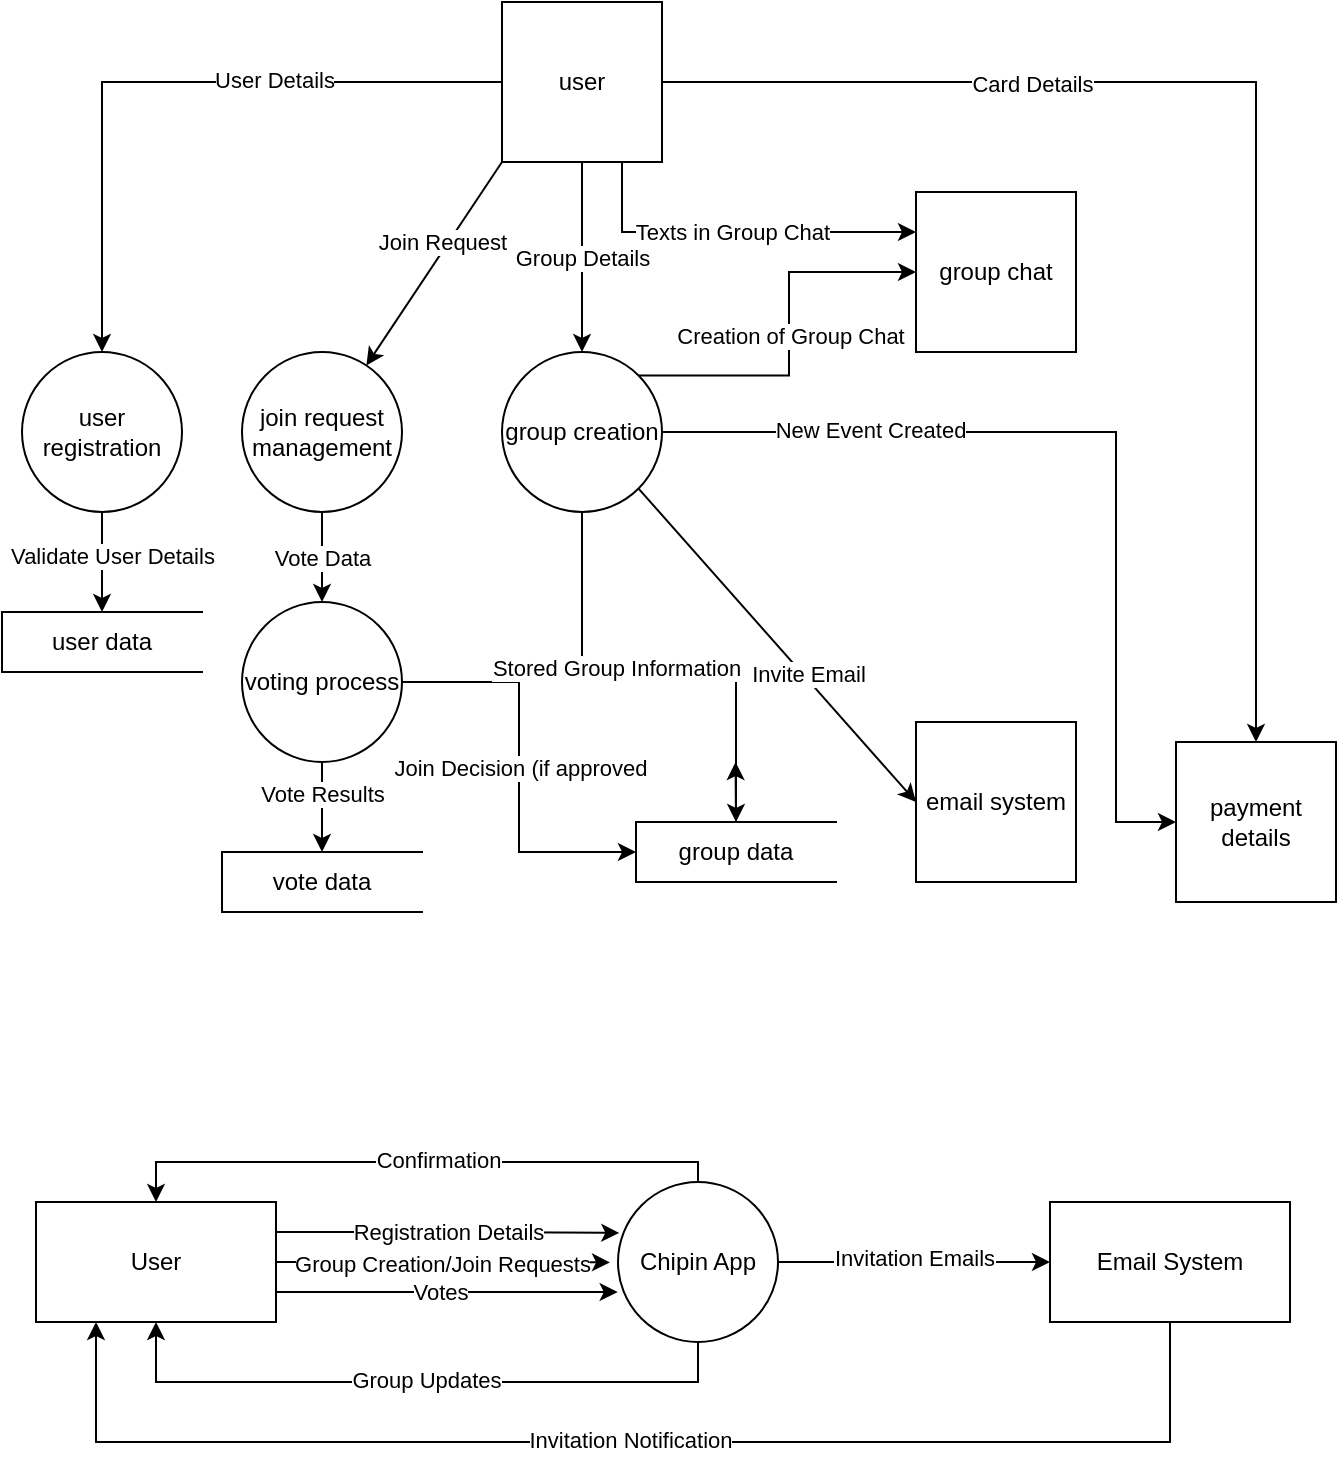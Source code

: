 <mxfile version="24.8.4">
  <diagram name="Page-1" id="X9dftWcr-_qkQx8xd6QC">
    <mxGraphModel dx="1272" dy="808" grid="1" gridSize="10" guides="1" tooltips="1" connect="1" arrows="1" fold="1" page="1" pageScale="1" pageWidth="827" pageHeight="1169" math="0" shadow="0">
      <root>
        <mxCell id="0" />
        <mxCell id="1" parent="0" />
        <mxCell id="alYRL4gctIjINkwNbVFR-12" value="email system" style="whiteSpace=wrap;html=1;aspect=fixed;" parent="1" vertex="1">
          <mxGeometry x="540" y="390" width="80" height="80" as="geometry" />
        </mxCell>
        <mxCell id="alYRL4gctIjINkwNbVFR-26" style="edgeStyle=orthogonalEdgeStyle;rounded=0;orthogonalLoop=1;jettySize=auto;html=1;entryX=0.5;entryY=0;entryDx=0;entryDy=0;" parent="1" source="alYRL4gctIjINkwNbVFR-13" target="alYRL4gctIjINkwNbVFR-18" edge="1">
          <mxGeometry relative="1" as="geometry" />
        </mxCell>
        <mxCell id="alYRL4gctIjINkwNbVFR-27" value="Validate User Details" style="edgeLabel;html=1;align=center;verticalAlign=middle;resizable=0;points=[];" parent="alYRL4gctIjINkwNbVFR-26" vertex="1" connectable="0">
          <mxGeometry x="-0.124" y="5" relative="1" as="geometry">
            <mxPoint as="offset" />
          </mxGeometry>
        </mxCell>
        <mxCell id="alYRL4gctIjINkwNbVFR-13" value="user registration" style="ellipse;whiteSpace=wrap;html=1;aspect=fixed;" parent="1" vertex="1">
          <mxGeometry x="93" y="205" width="80" height="80" as="geometry" />
        </mxCell>
        <mxCell id="alYRL4gctIjINkwNbVFR-57" value="Vote Data" style="edgeStyle=orthogonalEdgeStyle;rounded=0;orthogonalLoop=1;jettySize=auto;html=1;entryX=0.5;entryY=0;entryDx=0;entryDy=0;" parent="1" source="alYRL4gctIjINkwNbVFR-15" target="alYRL4gctIjINkwNbVFR-16" edge="1">
          <mxGeometry relative="1" as="geometry" />
        </mxCell>
        <mxCell id="alYRL4gctIjINkwNbVFR-15" value="join request management" style="ellipse;whiteSpace=wrap;html=1;aspect=fixed;" parent="1" vertex="1">
          <mxGeometry x="203" y="205" width="80" height="80" as="geometry" />
        </mxCell>
        <mxCell id="alYRL4gctIjINkwNbVFR-58" style="edgeStyle=orthogonalEdgeStyle;rounded=0;orthogonalLoop=1;jettySize=auto;html=1;exitX=0.5;exitY=1;exitDx=0;exitDy=0;entryX=0.5;entryY=0;entryDx=0;entryDy=0;" parent="1" source="alYRL4gctIjINkwNbVFR-16" target="alYRL4gctIjINkwNbVFR-20" edge="1">
          <mxGeometry relative="1" as="geometry" />
        </mxCell>
        <mxCell id="alYRL4gctIjINkwNbVFR-59" value="Vote Results" style="edgeLabel;html=1;align=center;verticalAlign=middle;resizable=0;points=[];" parent="alYRL4gctIjINkwNbVFR-58" vertex="1" connectable="0">
          <mxGeometry x="-0.296" relative="1" as="geometry">
            <mxPoint as="offset" />
          </mxGeometry>
        </mxCell>
        <mxCell id="alYRL4gctIjINkwNbVFR-64" value="Join Decision (if approved" style="edgeStyle=orthogonalEdgeStyle;rounded=0;orthogonalLoop=1;jettySize=auto;html=1;entryX=0;entryY=0.5;entryDx=0;entryDy=0;" parent="1" source="alYRL4gctIjINkwNbVFR-16" target="alYRL4gctIjINkwNbVFR-19" edge="1">
          <mxGeometry relative="1" as="geometry" />
        </mxCell>
        <mxCell id="alYRL4gctIjINkwNbVFR-16" value="voting process" style="ellipse;whiteSpace=wrap;html=1;aspect=fixed;" parent="1" vertex="1">
          <mxGeometry x="203" y="330" width="80" height="80" as="geometry" />
        </mxCell>
        <mxCell id="alYRL4gctIjINkwNbVFR-18" value="user data" style="html=1;dashed=0;whiteSpace=wrap;shape=partialRectangle;right=0;" parent="1" vertex="1">
          <mxGeometry x="83" y="335" width="100" height="30" as="geometry" />
        </mxCell>
        <mxCell id="alYRL4gctIjINkwNbVFR-65" style="edgeStyle=orthogonalEdgeStyle;rounded=0;orthogonalLoop=1;jettySize=auto;html=1;exitX=0.5;exitY=0;exitDx=0;exitDy=0;" parent="1" source="alYRL4gctIjINkwNbVFR-19" edge="1">
          <mxGeometry relative="1" as="geometry">
            <mxPoint x="449.765" y="410" as="targetPoint" />
          </mxGeometry>
        </mxCell>
        <mxCell id="alYRL4gctIjINkwNbVFR-19" value="group data" style="html=1;dashed=0;whiteSpace=wrap;shape=partialRectangle;right=0;" parent="1" vertex="1">
          <mxGeometry x="400" y="440" width="100" height="30" as="geometry" />
        </mxCell>
        <mxCell id="alYRL4gctIjINkwNbVFR-20" value="vote data" style="html=1;dashed=0;whiteSpace=wrap;shape=partialRectangle;right=0;" parent="1" vertex="1">
          <mxGeometry x="193" y="455" width="100" height="30" as="geometry" />
        </mxCell>
        <mxCell id="alYRL4gctIjINkwNbVFR-23" style="edgeStyle=orthogonalEdgeStyle;rounded=0;orthogonalLoop=1;jettySize=auto;html=1;entryX=0.5;entryY=0;entryDx=0;entryDy=0;" parent="1" source="alYRL4gctIjINkwNbVFR-22" target="alYRL4gctIjINkwNbVFR-13" edge="1">
          <mxGeometry relative="1" as="geometry" />
        </mxCell>
        <mxCell id="alYRL4gctIjINkwNbVFR-24" value="User Details" style="edgeLabel;html=1;align=center;verticalAlign=middle;resizable=0;points=[];" parent="alYRL4gctIjINkwNbVFR-23" vertex="1" connectable="0">
          <mxGeometry x="-0.316" y="-2" relative="1" as="geometry">
            <mxPoint y="1" as="offset" />
          </mxGeometry>
        </mxCell>
        <mxCell id="alYRL4gctIjINkwNbVFR-28" value="Group Details" style="edgeStyle=orthogonalEdgeStyle;rounded=0;orthogonalLoop=1;jettySize=auto;html=1;entryX=0.5;entryY=0;entryDx=0;entryDy=0;exitX=0.5;exitY=1;exitDx=0;exitDy=0;" parent="1" source="alYRL4gctIjINkwNbVFR-22" target="alYRL4gctIjINkwNbVFR-14" edge="1">
          <mxGeometry relative="1" as="geometry" />
        </mxCell>
        <mxCell id="alYRL4gctIjINkwNbVFR-72" style="edgeStyle=orthogonalEdgeStyle;rounded=0;orthogonalLoop=1;jettySize=auto;html=1;exitX=1;exitY=0.5;exitDx=0;exitDy=0;entryX=0.5;entryY=0;entryDx=0;entryDy=0;" parent="1" source="alYRL4gctIjINkwNbVFR-22" target="alYRL4gctIjINkwNbVFR-44" edge="1">
          <mxGeometry relative="1" as="geometry" />
        </mxCell>
        <mxCell id="alYRL4gctIjINkwNbVFR-73" value="Card Details" style="edgeLabel;html=1;align=center;verticalAlign=middle;resizable=0;points=[];" parent="alYRL4gctIjINkwNbVFR-72" vertex="1" connectable="0">
          <mxGeometry x="-0.41" y="-1" relative="1" as="geometry">
            <mxPoint as="offset" />
          </mxGeometry>
        </mxCell>
        <mxCell id="alYRL4gctIjINkwNbVFR-76" style="edgeStyle=orthogonalEdgeStyle;rounded=0;orthogonalLoop=1;jettySize=auto;html=1;exitX=0.75;exitY=1;exitDx=0;exitDy=0;entryX=0;entryY=0.25;entryDx=0;entryDy=0;" parent="1" source="alYRL4gctIjINkwNbVFR-22" target="alYRL4gctIjINkwNbVFR-50" edge="1">
          <mxGeometry relative="1" as="geometry" />
        </mxCell>
        <mxCell id="alYRL4gctIjINkwNbVFR-77" value="Texts in Group Chat" style="edgeLabel;html=1;align=center;verticalAlign=middle;resizable=0;points=[];" parent="alYRL4gctIjINkwNbVFR-76" vertex="1" connectable="0">
          <mxGeometry x="-0.018" relative="1" as="geometry">
            <mxPoint as="offset" />
          </mxGeometry>
        </mxCell>
        <mxCell id="alYRL4gctIjINkwNbVFR-22" value="user" style="whiteSpace=wrap;html=1;aspect=fixed;" parent="1" vertex="1">
          <mxGeometry x="333" y="30" width="80" height="80" as="geometry" />
        </mxCell>
        <mxCell id="alYRL4gctIjINkwNbVFR-34" value="" style="endArrow=classic;html=1;rounded=0;exitX=0;exitY=1;exitDx=0;exitDy=0;" parent="1" source="alYRL4gctIjINkwNbVFR-22" target="alYRL4gctIjINkwNbVFR-15" edge="1">
          <mxGeometry width="50" height="50" relative="1" as="geometry">
            <mxPoint x="333" y="115" as="sourcePoint" />
            <mxPoint x="533" y="215" as="targetPoint" />
          </mxGeometry>
        </mxCell>
        <mxCell id="alYRL4gctIjINkwNbVFR-35" value="Join Request" style="edgeLabel;html=1;align=center;verticalAlign=middle;resizable=0;points=[];" parent="alYRL4gctIjINkwNbVFR-34" vertex="1" connectable="0">
          <mxGeometry x="-0.185" y="-3" relative="1" as="geometry">
            <mxPoint as="offset" />
          </mxGeometry>
        </mxCell>
        <mxCell id="alYRL4gctIjINkwNbVFR-44" value="payment details" style="whiteSpace=wrap;html=1;aspect=fixed;" parent="1" vertex="1">
          <mxGeometry x="670" y="400" width="80" height="80" as="geometry" />
        </mxCell>
        <mxCell id="alYRL4gctIjINkwNbVFR-50" value="group chat" style="whiteSpace=wrap;html=1;aspect=fixed;" parent="1" vertex="1">
          <mxGeometry x="540" y="125" width="80" height="80" as="geometry" />
        </mxCell>
        <mxCell id="alYRL4gctIjINkwNbVFR-62" style="edgeStyle=orthogonalEdgeStyle;rounded=0;orthogonalLoop=1;jettySize=auto;html=1;exitX=0.5;exitY=1;exitDx=0;exitDy=0;entryX=0.5;entryY=0;entryDx=0;entryDy=0;" parent="1" source="alYRL4gctIjINkwNbVFR-14" target="alYRL4gctIjINkwNbVFR-19" edge="1">
          <mxGeometry relative="1" as="geometry" />
        </mxCell>
        <mxCell id="alYRL4gctIjINkwNbVFR-63" value="Stored Group Information" style="edgeLabel;html=1;align=center;verticalAlign=middle;resizable=0;points=[];" parent="alYRL4gctIjINkwNbVFR-62" vertex="1" connectable="0">
          <mxGeometry x="-0.191" relative="1" as="geometry">
            <mxPoint as="offset" />
          </mxGeometry>
        </mxCell>
        <mxCell id="alYRL4gctIjINkwNbVFR-69" style="edgeStyle=orthogonalEdgeStyle;rounded=0;orthogonalLoop=1;jettySize=auto;html=1;exitX=1;exitY=0.5;exitDx=0;exitDy=0;entryX=0;entryY=0.5;entryDx=0;entryDy=0;" parent="1" source="alYRL4gctIjINkwNbVFR-14" target="alYRL4gctIjINkwNbVFR-44" edge="1">
          <mxGeometry relative="1" as="geometry">
            <Array as="points">
              <mxPoint x="640" y="245" />
              <mxPoint x="640" y="440" />
            </Array>
          </mxGeometry>
        </mxCell>
        <mxCell id="alYRL4gctIjINkwNbVFR-70" value="New Event Created" style="edgeLabel;html=1;align=center;verticalAlign=middle;resizable=0;points=[];" parent="alYRL4gctIjINkwNbVFR-69" vertex="1" connectable="0">
          <mxGeometry x="-0.541" y="1" relative="1" as="geometry">
            <mxPoint as="offset" />
          </mxGeometry>
        </mxCell>
        <mxCell id="alYRL4gctIjINkwNbVFR-74" value="Creation of Group Chat" style="edgeStyle=orthogonalEdgeStyle;rounded=0;orthogonalLoop=1;jettySize=auto;html=1;exitX=1;exitY=0;exitDx=0;exitDy=0;entryX=0;entryY=0.5;entryDx=0;entryDy=0;" parent="1" source="alYRL4gctIjINkwNbVFR-14" target="alYRL4gctIjINkwNbVFR-50" edge="1">
          <mxGeometry relative="1" as="geometry" />
        </mxCell>
        <mxCell id="alYRL4gctIjINkwNbVFR-14" value="group creation" style="ellipse;whiteSpace=wrap;html=1;aspect=fixed;" parent="1" vertex="1">
          <mxGeometry x="333" y="205" width="80" height="80" as="geometry" />
        </mxCell>
        <mxCell id="alYRL4gctIjINkwNbVFR-67" value="" style="endArrow=classic;html=1;rounded=0;exitX=1;exitY=1;exitDx=0;exitDy=0;entryX=0;entryY=0.5;entryDx=0;entryDy=0;" parent="1" source="alYRL4gctIjINkwNbVFR-14" target="alYRL4gctIjINkwNbVFR-12" edge="1">
          <mxGeometry width="50" height="50" relative="1" as="geometry">
            <mxPoint x="540" y="170" as="sourcePoint" />
            <mxPoint x="590" y="120" as="targetPoint" />
          </mxGeometry>
        </mxCell>
        <mxCell id="alYRL4gctIjINkwNbVFR-68" value="Invite Email" style="edgeLabel;html=1;align=center;verticalAlign=middle;resizable=0;points=[];" parent="alYRL4gctIjINkwNbVFR-67" vertex="1" connectable="0">
          <mxGeometry x="0.204" y="1" relative="1" as="geometry">
            <mxPoint y="-1" as="offset" />
          </mxGeometry>
        </mxCell>
        <mxCell id="_H3MpY5T0aoOrohaVcGv-11" style="edgeStyle=orthogonalEdgeStyle;rounded=0;orthogonalLoop=1;jettySize=auto;html=1;entryX=0.5;entryY=0;entryDx=0;entryDy=0;" edge="1" parent="1" source="_H3MpY5T0aoOrohaVcGv-1" target="_H3MpY5T0aoOrohaVcGv-2">
          <mxGeometry relative="1" as="geometry">
            <Array as="points">
              <mxPoint x="431" y="610" />
              <mxPoint x="160" y="610" />
            </Array>
          </mxGeometry>
        </mxCell>
        <mxCell id="_H3MpY5T0aoOrohaVcGv-12" value="Confirmation" style="edgeLabel;html=1;align=center;verticalAlign=middle;resizable=0;points=[];" vertex="1" connectable="0" parent="_H3MpY5T0aoOrohaVcGv-11">
          <mxGeometry x="0.067" y="-1" relative="1" as="geometry">
            <mxPoint x="20" as="offset" />
          </mxGeometry>
        </mxCell>
        <mxCell id="_H3MpY5T0aoOrohaVcGv-13" style="edgeStyle=orthogonalEdgeStyle;rounded=0;orthogonalLoop=1;jettySize=auto;html=1;exitX=0.5;exitY=1;exitDx=0;exitDy=0;entryX=0.5;entryY=1;entryDx=0;entryDy=0;" edge="1" parent="1" source="_H3MpY5T0aoOrohaVcGv-1" target="_H3MpY5T0aoOrohaVcGv-2">
          <mxGeometry relative="1" as="geometry" />
        </mxCell>
        <mxCell id="_H3MpY5T0aoOrohaVcGv-14" value="Group Updates" style="edgeLabel;html=1;align=center;verticalAlign=middle;resizable=0;points=[];" vertex="1" connectable="0" parent="_H3MpY5T0aoOrohaVcGv-13">
          <mxGeometry x="-0.027" y="-1" relative="1" as="geometry">
            <mxPoint as="offset" />
          </mxGeometry>
        </mxCell>
        <mxCell id="_H3MpY5T0aoOrohaVcGv-15" style="edgeStyle=orthogonalEdgeStyle;rounded=0;orthogonalLoop=1;jettySize=auto;html=1;exitX=1;exitY=0.5;exitDx=0;exitDy=0;entryX=0;entryY=0.5;entryDx=0;entryDy=0;" edge="1" parent="1" source="_H3MpY5T0aoOrohaVcGv-1" target="_H3MpY5T0aoOrohaVcGv-3">
          <mxGeometry relative="1" as="geometry" />
        </mxCell>
        <mxCell id="_H3MpY5T0aoOrohaVcGv-16" value="Invitation Emails" style="edgeLabel;html=1;align=center;verticalAlign=middle;resizable=0;points=[];" vertex="1" connectable="0" parent="_H3MpY5T0aoOrohaVcGv-15">
          <mxGeometry x="-0.003" y="2" relative="1" as="geometry">
            <mxPoint as="offset" />
          </mxGeometry>
        </mxCell>
        <mxCell id="_H3MpY5T0aoOrohaVcGv-1" value="Chipin App" style="ellipse;whiteSpace=wrap;html=1;aspect=fixed;" vertex="1" parent="1">
          <mxGeometry x="391" y="620" width="80" height="80" as="geometry" />
        </mxCell>
        <mxCell id="_H3MpY5T0aoOrohaVcGv-7" value="Group Creation/Join Requests" style="edgeStyle=orthogonalEdgeStyle;rounded=0;orthogonalLoop=1;jettySize=auto;html=1;exitX=1;exitY=0.5;exitDx=0;exitDy=0;" edge="1" parent="1" source="_H3MpY5T0aoOrohaVcGv-2">
          <mxGeometry relative="1" as="geometry">
            <mxPoint x="387" y="660.2" as="targetPoint" />
          </mxGeometry>
        </mxCell>
        <mxCell id="_H3MpY5T0aoOrohaVcGv-2" value="User" style="rounded=0;whiteSpace=wrap;html=1;" vertex="1" parent="1">
          <mxGeometry x="100" y="630" width="120" height="60" as="geometry" />
        </mxCell>
        <mxCell id="_H3MpY5T0aoOrohaVcGv-17" style="edgeStyle=orthogonalEdgeStyle;rounded=0;orthogonalLoop=1;jettySize=auto;html=1;entryX=0.25;entryY=1;entryDx=0;entryDy=0;" edge="1" parent="1" source="_H3MpY5T0aoOrohaVcGv-3" target="_H3MpY5T0aoOrohaVcGv-2">
          <mxGeometry relative="1" as="geometry">
            <Array as="points">
              <mxPoint x="667" y="750" />
              <mxPoint x="130" y="750" />
            </Array>
          </mxGeometry>
        </mxCell>
        <mxCell id="_H3MpY5T0aoOrohaVcGv-18" value="Invitation Notification" style="edgeLabel;html=1;align=center;verticalAlign=middle;resizable=0;points=[];" vertex="1" connectable="0" parent="_H3MpY5T0aoOrohaVcGv-17">
          <mxGeometry x="0.004" y="-1" relative="1" as="geometry">
            <mxPoint as="offset" />
          </mxGeometry>
        </mxCell>
        <mxCell id="_H3MpY5T0aoOrohaVcGv-3" value="Email System" style="rounded=0;whiteSpace=wrap;html=1;" vertex="1" parent="1">
          <mxGeometry x="607" y="630" width="120" height="60" as="geometry" />
        </mxCell>
        <mxCell id="_H3MpY5T0aoOrohaVcGv-5" value="Registration Details" style="edgeStyle=orthogonalEdgeStyle;rounded=0;orthogonalLoop=1;jettySize=auto;html=1;exitX=1;exitY=0.25;exitDx=0;exitDy=0;entryX=0.008;entryY=0.318;entryDx=0;entryDy=0;entryPerimeter=0;" edge="1" parent="1" source="_H3MpY5T0aoOrohaVcGv-2" target="_H3MpY5T0aoOrohaVcGv-1">
          <mxGeometry relative="1" as="geometry" />
        </mxCell>
        <mxCell id="_H3MpY5T0aoOrohaVcGv-9" style="edgeStyle=orthogonalEdgeStyle;rounded=0;orthogonalLoop=1;jettySize=auto;html=1;exitX=1;exitY=0.75;exitDx=0;exitDy=0;entryX=-0.002;entryY=0.688;entryDx=0;entryDy=0;entryPerimeter=0;" edge="1" parent="1" source="_H3MpY5T0aoOrohaVcGv-2" target="_H3MpY5T0aoOrohaVcGv-1">
          <mxGeometry relative="1" as="geometry" />
        </mxCell>
        <mxCell id="_H3MpY5T0aoOrohaVcGv-10" value="Votes" style="edgeLabel;html=1;align=center;verticalAlign=middle;resizable=0;points=[];" vertex="1" connectable="0" parent="_H3MpY5T0aoOrohaVcGv-9">
          <mxGeometry x="-0.04" relative="1" as="geometry">
            <mxPoint as="offset" />
          </mxGeometry>
        </mxCell>
      </root>
    </mxGraphModel>
  </diagram>
</mxfile>
